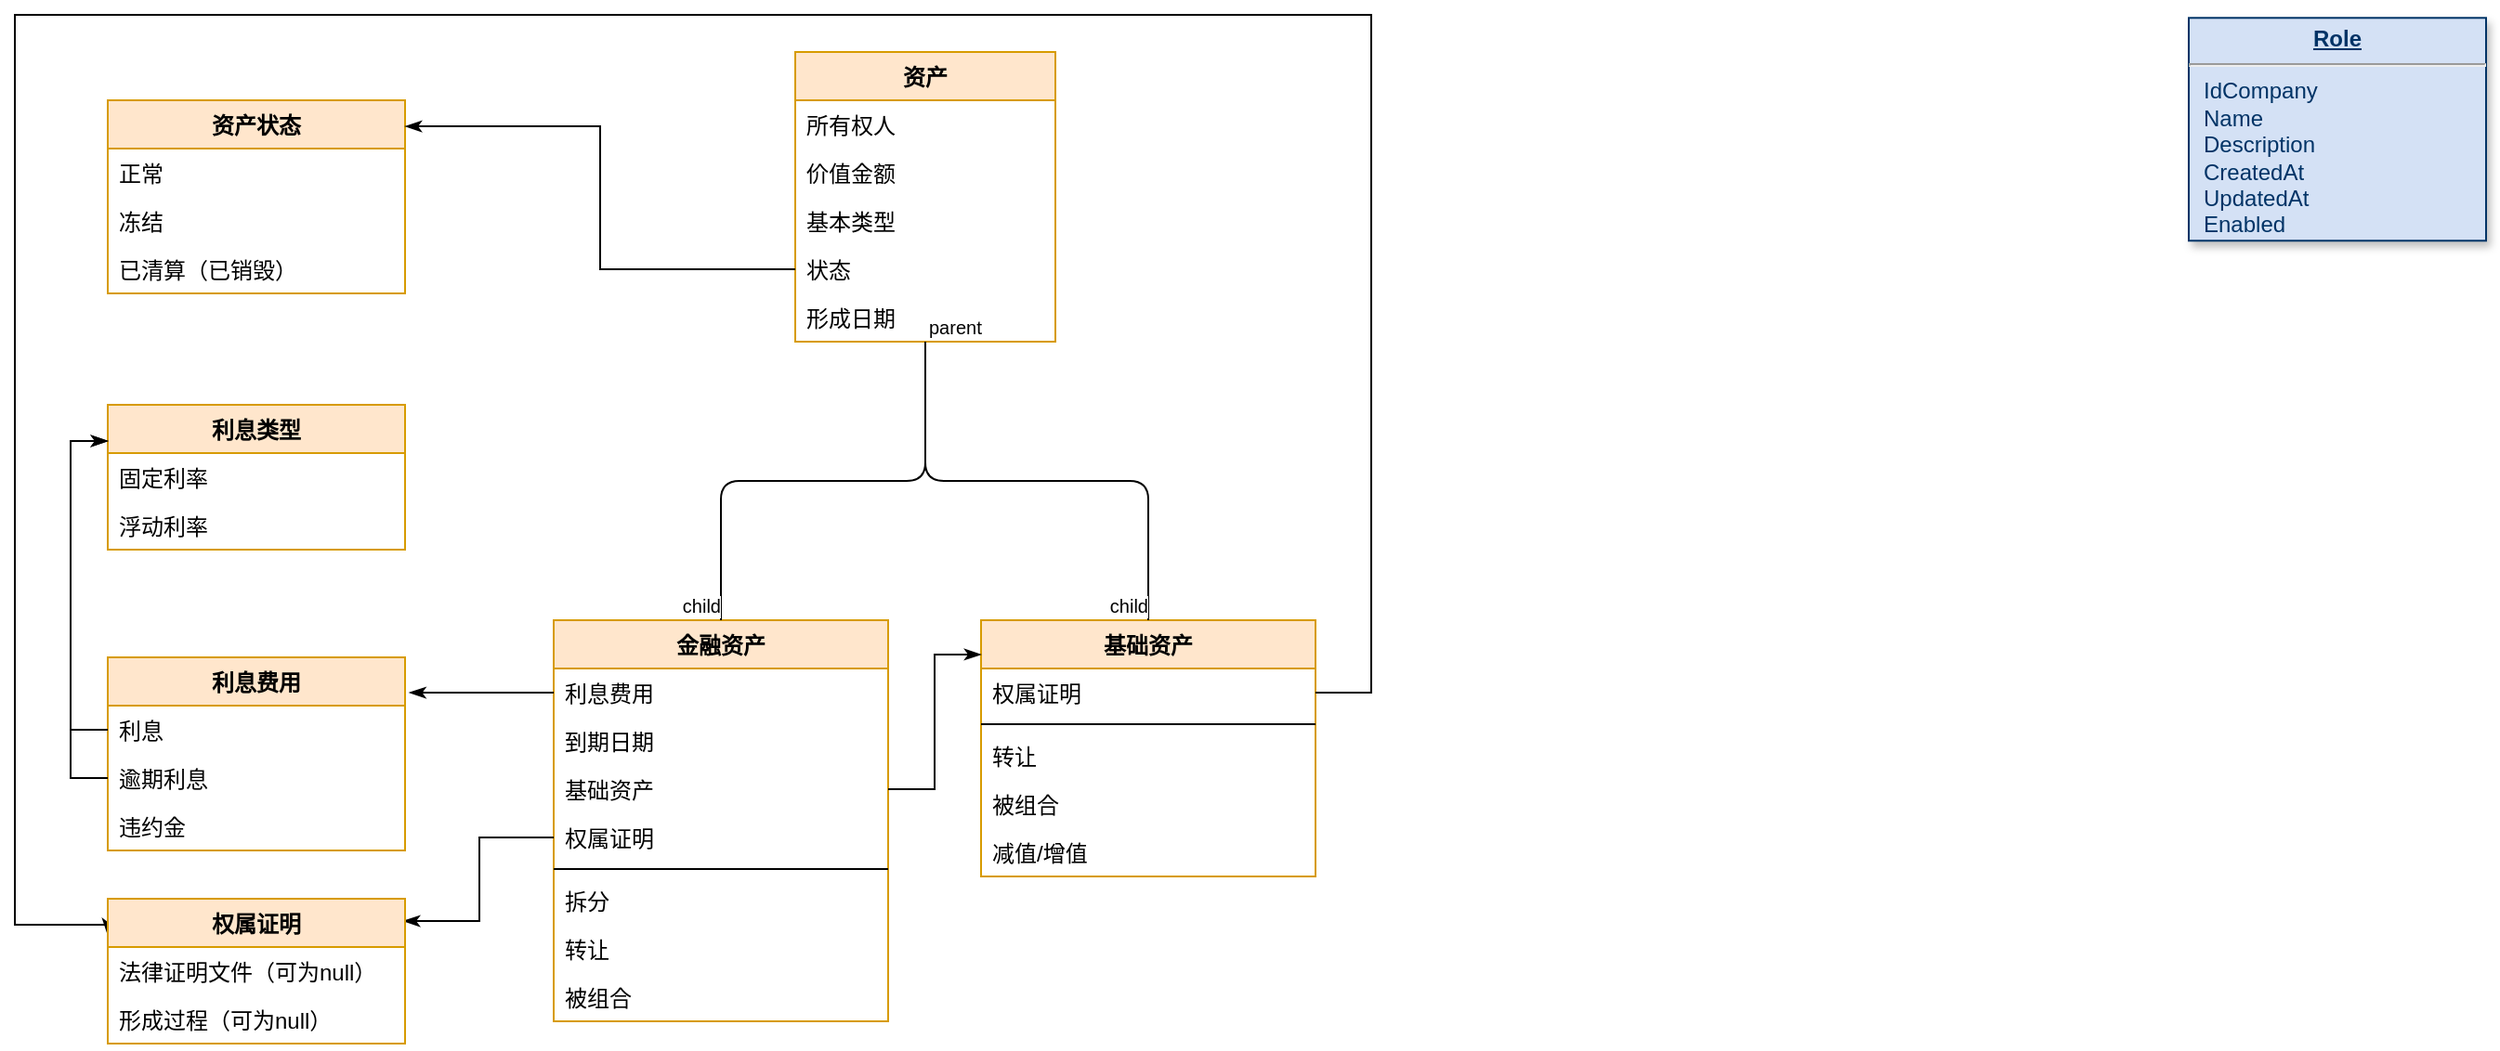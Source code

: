 <mxfile version="12.2.3" type="github" pages="1">
  <diagram name="Page-1" id="efa7a0a1-bf9b-a30e-e6df-94a7791c09e9">
    <mxGraphModel dx="1408" dy="748" grid="1" gridSize="10" guides="1" tooltips="1" connect="1" arrows="1" fold="1" page="1" pageScale="1" pageWidth="826" pageHeight="1169" background="#ffffff" math="0" shadow="0">
      <root>
        <mxCell id="0"/>
        <mxCell id="1" parent="0"/>
        <mxCell id="19" value="&lt;p style=&quot;margin: 0px; margin-top: 4px; text-align: center; text-decoration: underline;&quot;&gt;&lt;strong&gt;Role&lt;/strong&gt;&lt;/p&gt;&lt;hr /&gt;&lt;p style=&quot;margin: 0px; margin-left: 8px;&quot;&gt;IdCompany&lt;br /&gt;Name&lt;/p&gt;&lt;p style=&quot;margin: 0px; margin-left: 8px;&quot;&gt;Description&lt;/p&gt;&lt;p style=&quot;margin: 0px; margin-left: 8px;&quot;&gt;CreatedAt&lt;/p&gt;&lt;p style=&quot;margin: 0px; margin-left: 8px;&quot;&gt;UpdatedAt&lt;/p&gt;&lt;p style=&quot;margin: 0px; margin-left: 8px;&quot;&gt;Enabled&lt;/p&gt;" style="verticalAlign=top;align=left;overflow=fill;fontSize=12;fontFamily=Helvetica;html=1;strokeColor=#003366;shadow=1;fillColor=#D4E1F5;fontColor=#003366" parent="1" vertex="1">
          <mxGeometry x="1250" y="31.64" width="160" height="120" as="geometry"/>
        </mxCell>
        <mxCell id="mFrcGXmvNNSy26O47ntU-120" value="利息费用" style="swimlane;fontStyle=1;childLayout=stackLayout;horizontal=1;startSize=26;fillColor=#ffe6cc;horizontalStack=0;resizeParent=1;resizeParentMax=0;resizeLast=0;collapsible=1;marginBottom=0;align=center;html=0;strokeColor=#d79b00;" vertex="1" parent="1">
          <mxGeometry x="130" y="376" width="160" height="104" as="geometry">
            <mxRectangle x="220" y="610" width="80" height="26" as="alternateBounds"/>
          </mxGeometry>
        </mxCell>
        <mxCell id="mFrcGXmvNNSy26O47ntU-121" value="利息" style="text;strokeColor=none;fillColor=none;align=left;verticalAlign=top;spacingLeft=4;spacingRight=4;overflow=hidden;rotatable=0;points=[[0,0.5],[1,0.5]];portConstraint=eastwest;" vertex="1" parent="mFrcGXmvNNSy26O47ntU-120">
          <mxGeometry y="26" width="160" height="26" as="geometry"/>
        </mxCell>
        <mxCell id="mFrcGXmvNNSy26O47ntU-122" value="逾期利息" style="text;strokeColor=none;fillColor=none;align=left;verticalAlign=top;spacingLeft=4;spacingRight=4;overflow=hidden;rotatable=0;points=[[0,0.5],[1,0.5]];portConstraint=eastwest;" vertex="1" parent="mFrcGXmvNNSy26O47ntU-120">
          <mxGeometry y="52" width="160" height="26" as="geometry"/>
        </mxCell>
        <mxCell id="mFrcGXmvNNSy26O47ntU-123" value="违约金" style="text;strokeColor=none;fillColor=none;align=left;verticalAlign=top;spacingLeft=4;spacingRight=4;overflow=hidden;rotatable=0;points=[[0,0.5],[1,0.5]];portConstraint=eastwest;" vertex="1" parent="mFrcGXmvNNSy26O47ntU-120">
          <mxGeometry y="78" width="160" height="26" as="geometry"/>
        </mxCell>
        <mxCell id="mFrcGXmvNNSy26O47ntU-128" value="资产" style="swimlane;fontStyle=1;childLayout=stackLayout;horizontal=1;startSize=26;fillColor=#ffe6cc;horizontalStack=0;resizeParent=1;resizeParentMax=0;resizeLast=0;collapsible=1;marginBottom=0;align=center;html=0;strokeColor=#d79b00;" vertex="1" parent="1">
          <mxGeometry x="500" y="50" width="140" height="156" as="geometry"/>
        </mxCell>
        <mxCell id="mFrcGXmvNNSy26O47ntU-129" value="所有权人" style="text;strokeColor=none;fillColor=none;align=left;verticalAlign=top;spacingLeft=4;spacingRight=4;overflow=hidden;rotatable=0;points=[[0,0.5],[1,0.5]];portConstraint=eastwest;" vertex="1" parent="mFrcGXmvNNSy26O47ntU-128">
          <mxGeometry y="26" width="140" height="26" as="geometry"/>
        </mxCell>
        <mxCell id="mFrcGXmvNNSy26O47ntU-130" value="价值金额" style="text;strokeColor=none;fillColor=none;align=left;verticalAlign=top;spacingLeft=4;spacingRight=4;overflow=hidden;rotatable=0;points=[[0,0.5],[1,0.5]];portConstraint=eastwest;" vertex="1" parent="mFrcGXmvNNSy26O47ntU-128">
          <mxGeometry y="52" width="140" height="26" as="geometry"/>
        </mxCell>
        <mxCell id="mFrcGXmvNNSy26O47ntU-131" value="基本类型" style="text;strokeColor=none;fillColor=none;align=left;verticalAlign=top;spacingLeft=4;spacingRight=4;overflow=hidden;rotatable=0;points=[[0,0.5],[1,0.5]];portConstraint=eastwest;" vertex="1" parent="mFrcGXmvNNSy26O47ntU-128">
          <mxGeometry y="78" width="140" height="26" as="geometry"/>
        </mxCell>
        <mxCell id="mFrcGXmvNNSy26O47ntU-184" value="状态" style="text;strokeColor=none;fillColor=none;align=left;verticalAlign=top;spacingLeft=4;spacingRight=4;overflow=hidden;rotatable=0;points=[[0,0.5],[1,0.5]];portConstraint=eastwest;" vertex="1" parent="mFrcGXmvNNSy26O47ntU-128">
          <mxGeometry y="104" width="140" height="26" as="geometry"/>
        </mxCell>
        <mxCell id="mFrcGXmvNNSy26O47ntU-141" value="形成日期" style="text;strokeColor=none;fillColor=none;align=left;verticalAlign=top;spacingLeft=4;spacingRight=4;overflow=hidden;rotatable=0;points=[[0,0.5],[1,0.5]];portConstraint=eastwest;" vertex="1" parent="mFrcGXmvNNSy26O47ntU-128">
          <mxGeometry y="130" width="140" height="26" as="geometry"/>
        </mxCell>
        <object label="金融资产" id="mFrcGXmvNNSy26O47ntU-132">
          <mxCell style="swimlane;fontStyle=1;align=center;verticalAlign=top;childLayout=stackLayout;horizontal=1;startSize=26;horizontalStack=0;resizeParent=1;resizeParentMax=0;resizeLast=0;collapsible=1;marginBottom=0;html=0;shadow=0;glass=0;comic=0;fillColor=#ffe6cc;strokeColor=#d79b00;" vertex="1" parent="1">
            <mxGeometry x="370" y="356" width="180" height="216" as="geometry"/>
          </mxCell>
        </object>
        <mxCell id="mFrcGXmvNNSy26O47ntU-133" value="利息费用" style="text;strokeColor=none;fillColor=none;align=left;verticalAlign=top;spacingLeft=4;spacingRight=4;overflow=hidden;rotatable=0;points=[[0,0.5],[1,0.5]];portConstraint=eastwest;" vertex="1" parent="mFrcGXmvNNSy26O47ntU-132">
          <mxGeometry y="26" width="180" height="26" as="geometry"/>
        </mxCell>
        <mxCell id="mFrcGXmvNNSy26O47ntU-139" value="到期日期" style="text;strokeColor=none;fillColor=none;align=left;verticalAlign=top;spacingLeft=4;spacingRight=4;overflow=hidden;rotatable=0;points=[[0,0.5],[1,0.5]];portConstraint=eastwest;" vertex="1" parent="mFrcGXmvNNSy26O47ntU-132">
          <mxGeometry y="52" width="180" height="26" as="geometry"/>
        </mxCell>
        <mxCell id="mFrcGXmvNNSy26O47ntU-152" value="基础资产" style="text;strokeColor=none;fillColor=none;align=left;verticalAlign=top;spacingLeft=4;spacingRight=4;overflow=hidden;rotatable=0;points=[[0,0.5],[1,0.5]];portConstraint=eastwest;" vertex="1" parent="mFrcGXmvNNSy26O47ntU-132">
          <mxGeometry y="78" width="180" height="26" as="geometry"/>
        </mxCell>
        <mxCell id="mFrcGXmvNNSy26O47ntU-169" value="权属证明" style="text;strokeColor=none;fillColor=none;align=left;verticalAlign=top;spacingLeft=4;spacingRight=4;overflow=hidden;rotatable=0;points=[[0,0.5],[1,0.5]];portConstraint=eastwest;" vertex="1" parent="mFrcGXmvNNSy26O47ntU-132">
          <mxGeometry y="104" width="180" height="26" as="geometry"/>
        </mxCell>
        <mxCell id="mFrcGXmvNNSy26O47ntU-134" value="" style="line;strokeWidth=1;fillColor=none;align=left;verticalAlign=middle;spacingTop=-1;spacingLeft=3;spacingRight=3;rotatable=0;labelPosition=right;points=[];portConstraint=eastwest;" vertex="1" parent="mFrcGXmvNNSy26O47ntU-132">
          <mxGeometry y="130" width="180" height="8" as="geometry"/>
        </mxCell>
        <mxCell id="mFrcGXmvNNSy26O47ntU-135" value="拆分" style="text;strokeColor=none;fillColor=none;align=left;verticalAlign=top;spacingLeft=4;spacingRight=4;overflow=hidden;rotatable=0;points=[[0,0.5],[1,0.5]];portConstraint=eastwest;" vertex="1" parent="mFrcGXmvNNSy26O47ntU-132">
          <mxGeometry y="138" width="180" height="26" as="geometry"/>
        </mxCell>
        <mxCell id="mFrcGXmvNNSy26O47ntU-154" value="转让" style="text;strokeColor=none;fillColor=none;align=left;verticalAlign=top;spacingLeft=4;spacingRight=4;overflow=hidden;rotatable=0;points=[[0,0.5],[1,0.5]];portConstraint=eastwest;" vertex="1" parent="mFrcGXmvNNSy26O47ntU-132">
          <mxGeometry y="164" width="180" height="26" as="geometry"/>
        </mxCell>
        <mxCell id="mFrcGXmvNNSy26O47ntU-153" value="被组合" style="text;strokeColor=none;fillColor=none;align=left;verticalAlign=top;spacingLeft=4;spacingRight=4;overflow=hidden;rotatable=0;points=[[0,0.5],[1,0.5]];portConstraint=eastwest;" vertex="1" parent="mFrcGXmvNNSy26O47ntU-132">
          <mxGeometry y="190" width="180" height="26" as="geometry"/>
        </mxCell>
        <mxCell id="mFrcGXmvNNSy26O47ntU-143" value="" style="endArrow=none;html=1;edgeStyle=orthogonalEdgeStyle;entryX=0.5;entryY=0;entryDx=0;entryDy=0;" edge="1" parent="1" source="mFrcGXmvNNSy26O47ntU-128" target="mFrcGXmvNNSy26O47ntU-132">
          <mxGeometry relative="1" as="geometry">
            <mxPoint x="470" y="220" as="sourcePoint"/>
            <mxPoint x="650" y="230" as="targetPoint"/>
          </mxGeometry>
        </mxCell>
        <mxCell id="mFrcGXmvNNSy26O47ntU-144" value="parent" style="resizable=0;html=1;align=left;verticalAlign=bottom;labelBackgroundColor=#ffffff;fontSize=10;" connectable="0" vertex="1" parent="mFrcGXmvNNSy26O47ntU-143">
          <mxGeometry x="-1" relative="1" as="geometry"/>
        </mxCell>
        <mxCell id="mFrcGXmvNNSy26O47ntU-145" value="child" style="resizable=0;html=1;align=right;verticalAlign=bottom;labelBackgroundColor=#ffffff;fontSize=10;" connectable="0" vertex="1" parent="mFrcGXmvNNSy26O47ntU-143">
          <mxGeometry x="1" relative="1" as="geometry"/>
        </mxCell>
        <mxCell id="mFrcGXmvNNSy26O47ntU-151" style="edgeStyle=orthogonalEdgeStyle;rounded=0;orthogonalLoop=1;jettySize=auto;html=1;entryX=1.014;entryY=0.183;entryDx=0;entryDy=0;entryPerimeter=0;endArrow=classicThin;endFill=1;" edge="1" parent="1" source="mFrcGXmvNNSy26O47ntU-133" target="mFrcGXmvNNSy26O47ntU-120">
          <mxGeometry relative="1" as="geometry"/>
        </mxCell>
        <object label="基础资产" id="mFrcGXmvNNSy26O47ntU-155">
          <mxCell style="swimlane;fontStyle=1;align=center;verticalAlign=top;childLayout=stackLayout;horizontal=1;startSize=26;horizontalStack=0;resizeParent=1;resizeParentMax=0;resizeLast=0;collapsible=1;marginBottom=0;html=0;shadow=0;glass=0;comic=0;fillColor=#ffe6cc;strokeColor=#d79b00;" vertex="1" parent="1">
            <mxGeometry x="600" y="356" width="180" height="138" as="geometry"/>
          </mxCell>
        </object>
        <mxCell id="mFrcGXmvNNSy26O47ntU-157" value="权属证明" style="text;strokeColor=none;fillColor=none;align=left;verticalAlign=top;spacingLeft=4;spacingRight=4;overflow=hidden;rotatable=0;points=[[0,0.5],[1,0.5]];portConstraint=eastwest;" vertex="1" parent="mFrcGXmvNNSy26O47ntU-155">
          <mxGeometry y="26" width="180" height="26" as="geometry"/>
        </mxCell>
        <mxCell id="mFrcGXmvNNSy26O47ntU-159" value="" style="line;strokeWidth=1;fillColor=none;align=left;verticalAlign=middle;spacingTop=-1;spacingLeft=3;spacingRight=3;rotatable=0;labelPosition=right;points=[];portConstraint=eastwest;" vertex="1" parent="mFrcGXmvNNSy26O47ntU-155">
          <mxGeometry y="52" width="180" height="8" as="geometry"/>
        </mxCell>
        <mxCell id="mFrcGXmvNNSy26O47ntU-161" value="转让" style="text;strokeColor=none;fillColor=none;align=left;verticalAlign=top;spacingLeft=4;spacingRight=4;overflow=hidden;rotatable=0;points=[[0,0.5],[1,0.5]];portConstraint=eastwest;" vertex="1" parent="mFrcGXmvNNSy26O47ntU-155">
          <mxGeometry y="60" width="180" height="26" as="geometry"/>
        </mxCell>
        <mxCell id="mFrcGXmvNNSy26O47ntU-181" value="被组合" style="text;strokeColor=none;fillColor=none;align=left;verticalAlign=top;spacingLeft=4;spacingRight=4;overflow=hidden;rotatable=0;points=[[0,0.5],[1,0.5]];portConstraint=eastwest;" vertex="1" parent="mFrcGXmvNNSy26O47ntU-155">
          <mxGeometry y="86" width="180" height="26" as="geometry"/>
        </mxCell>
        <mxCell id="mFrcGXmvNNSy26O47ntU-190" value="减值/增值" style="text;strokeColor=none;fillColor=none;align=left;verticalAlign=top;spacingLeft=4;spacingRight=4;overflow=hidden;rotatable=0;points=[[0,0.5],[1,0.5]];portConstraint=eastwest;" vertex="1" parent="mFrcGXmvNNSy26O47ntU-155">
          <mxGeometry y="112" width="180" height="26" as="geometry"/>
        </mxCell>
        <mxCell id="mFrcGXmvNNSy26O47ntU-166" value="" style="endArrow=none;html=1;edgeStyle=orthogonalEdgeStyle;" edge="1" parent="1" source="mFrcGXmvNNSy26O47ntU-128" target="mFrcGXmvNNSy26O47ntU-155">
          <mxGeometry relative="1" as="geometry">
            <mxPoint x="610" y="230" as="sourcePoint"/>
            <mxPoint x="770" y="230" as="targetPoint"/>
          </mxGeometry>
        </mxCell>
        <mxCell id="mFrcGXmvNNSy26O47ntU-167" value="parent" style="resizable=0;html=1;align=left;verticalAlign=bottom;labelBackgroundColor=#ffffff;fontSize=10;" connectable="0" vertex="1" parent="mFrcGXmvNNSy26O47ntU-166">
          <mxGeometry x="-1" relative="1" as="geometry"/>
        </mxCell>
        <mxCell id="mFrcGXmvNNSy26O47ntU-168" value="child" style="resizable=0;html=1;align=right;verticalAlign=bottom;labelBackgroundColor=#ffffff;fontSize=10;" connectable="0" vertex="1" parent="mFrcGXmvNNSy26O47ntU-166">
          <mxGeometry x="1" relative="1" as="geometry"/>
        </mxCell>
        <mxCell id="mFrcGXmvNNSy26O47ntU-174" style="edgeStyle=orthogonalEdgeStyle;rounded=0;orthogonalLoop=1;jettySize=auto;html=1;entryX=0.994;entryY=0.154;entryDx=0;entryDy=0;endArrow=classicThin;endFill=1;entryPerimeter=0;" edge="1" parent="1" source="mFrcGXmvNNSy26O47ntU-169" target="mFrcGXmvNNSy26O47ntU-177">
          <mxGeometry relative="1" as="geometry">
            <mxPoint x="290" y="558" as="targetPoint"/>
          </mxGeometry>
        </mxCell>
        <mxCell id="mFrcGXmvNNSy26O47ntU-175" style="edgeStyle=orthogonalEdgeStyle;rounded=0;orthogonalLoop=1;jettySize=auto;html=1;endArrow=classicThin;endFill=1;entryX=0;entryY=0.25;entryDx=0;entryDy=0;exitX=1;exitY=0.5;exitDx=0;exitDy=0;" edge="1" parent="1" source="mFrcGXmvNNSy26O47ntU-157" target="mFrcGXmvNNSy26O47ntU-177">
          <mxGeometry relative="1" as="geometry">
            <mxPoint x="100" y="490" as="targetPoint"/>
            <Array as="points">
              <mxPoint x="810" y="395"/>
              <mxPoint x="810" y="30"/>
              <mxPoint x="80" y="30"/>
              <mxPoint x="80" y="520"/>
              <mxPoint x="130" y="520"/>
            </Array>
          </mxGeometry>
        </mxCell>
        <mxCell id="mFrcGXmvNNSy26O47ntU-177" value="权属证明" style="swimlane;fontStyle=1;childLayout=stackLayout;horizontal=1;startSize=26;fillColor=#ffe6cc;horizontalStack=0;resizeParent=1;resizeParentMax=0;resizeLast=0;collapsible=1;marginBottom=0;align=center;html=0;strokeColor=#d79b00;" vertex="1" parent="1">
          <mxGeometry x="130" y="506" width="160" height="78" as="geometry">
            <mxRectangle x="220" y="610" width="80" height="26" as="alternateBounds"/>
          </mxGeometry>
        </mxCell>
        <mxCell id="mFrcGXmvNNSy26O47ntU-178" value="法律证明文件（可为null）" style="text;strokeColor=none;fillColor=none;align=left;verticalAlign=top;spacingLeft=4;spacingRight=4;overflow=hidden;rotatable=0;points=[[0,0.5],[1,0.5]];portConstraint=eastwest;" vertex="1" parent="mFrcGXmvNNSy26O47ntU-177">
          <mxGeometry y="26" width="160" height="26" as="geometry"/>
        </mxCell>
        <mxCell id="mFrcGXmvNNSy26O47ntU-179" value="形成过程（可为null）" style="text;strokeColor=none;fillColor=none;align=left;verticalAlign=top;spacingLeft=4;spacingRight=4;overflow=hidden;rotatable=0;points=[[0,0.5],[1,0.5]];portConstraint=eastwest;" vertex="1" parent="mFrcGXmvNNSy26O47ntU-177">
          <mxGeometry y="52" width="160" height="26" as="geometry"/>
        </mxCell>
        <mxCell id="mFrcGXmvNNSy26O47ntU-182" style="edgeStyle=orthogonalEdgeStyle;rounded=0;orthogonalLoop=1;jettySize=auto;html=1;entryX=0;entryY=0.134;entryDx=0;entryDy=0;entryPerimeter=0;endArrow=classicThin;endFill=1;" edge="1" parent="1" source="mFrcGXmvNNSy26O47ntU-152" target="mFrcGXmvNNSy26O47ntU-155">
          <mxGeometry relative="1" as="geometry"/>
        </mxCell>
        <mxCell id="mFrcGXmvNNSy26O47ntU-185" value="资产状态" style="swimlane;fontStyle=1;childLayout=stackLayout;horizontal=1;startSize=26;fillColor=#ffe6cc;horizontalStack=0;resizeParent=1;resizeParentMax=0;resizeLast=0;collapsible=1;marginBottom=0;align=center;html=0;strokeColor=#d79b00;" vertex="1" parent="1">
          <mxGeometry x="130" y="76" width="160" height="104" as="geometry">
            <mxRectangle x="220" y="610" width="80" height="26" as="alternateBounds"/>
          </mxGeometry>
        </mxCell>
        <mxCell id="mFrcGXmvNNSy26O47ntU-186" value="正常" style="text;strokeColor=none;fillColor=none;align=left;verticalAlign=top;spacingLeft=4;spacingRight=4;overflow=hidden;rotatable=0;points=[[0,0.5],[1,0.5]];portConstraint=eastwest;" vertex="1" parent="mFrcGXmvNNSy26O47ntU-185">
          <mxGeometry y="26" width="160" height="26" as="geometry"/>
        </mxCell>
        <mxCell id="mFrcGXmvNNSy26O47ntU-187" value="冻结" style="text;strokeColor=none;fillColor=none;align=left;verticalAlign=top;spacingLeft=4;spacingRight=4;overflow=hidden;rotatable=0;points=[[0,0.5],[1,0.5]];portConstraint=eastwest;" vertex="1" parent="mFrcGXmvNNSy26O47ntU-185">
          <mxGeometry y="52" width="160" height="26" as="geometry"/>
        </mxCell>
        <mxCell id="mFrcGXmvNNSy26O47ntU-188" value="已清算（已销毁）" style="text;strokeColor=none;fillColor=none;align=left;verticalAlign=top;spacingLeft=4;spacingRight=4;overflow=hidden;rotatable=0;points=[[0,0.5],[1,0.5]];portConstraint=eastwest;" vertex="1" parent="mFrcGXmvNNSy26O47ntU-185">
          <mxGeometry y="78" width="160" height="26" as="geometry"/>
        </mxCell>
        <mxCell id="mFrcGXmvNNSy26O47ntU-189" style="edgeStyle=orthogonalEdgeStyle;rounded=0;orthogonalLoop=1;jettySize=auto;html=1;entryX=1;entryY=0.135;entryDx=0;entryDy=0;entryPerimeter=0;endArrow=classicThin;endFill=1;" edge="1" parent="1" source="mFrcGXmvNNSy26O47ntU-184" target="mFrcGXmvNNSy26O47ntU-185">
          <mxGeometry relative="1" as="geometry"/>
        </mxCell>
        <mxCell id="mFrcGXmvNNSy26O47ntU-192" value="利息类型" style="swimlane;fontStyle=1;childLayout=stackLayout;horizontal=1;startSize=26;fillColor=#ffe6cc;horizontalStack=0;resizeParent=1;resizeParentMax=0;resizeLast=0;collapsible=1;marginBottom=0;align=center;html=0;strokeColor=#d79b00;" vertex="1" parent="1">
          <mxGeometry x="130" y="240" width="160" height="78" as="geometry">
            <mxRectangle x="220" y="610" width="80" height="26" as="alternateBounds"/>
          </mxGeometry>
        </mxCell>
        <mxCell id="mFrcGXmvNNSy26O47ntU-193" value="固定利率" style="text;strokeColor=none;fillColor=none;align=left;verticalAlign=top;spacingLeft=4;spacingRight=4;overflow=hidden;rotatable=0;points=[[0,0.5],[1,0.5]];portConstraint=eastwest;" vertex="1" parent="mFrcGXmvNNSy26O47ntU-192">
          <mxGeometry y="26" width="160" height="26" as="geometry"/>
        </mxCell>
        <mxCell id="mFrcGXmvNNSy26O47ntU-194" value="浮动利率" style="text;strokeColor=none;fillColor=none;align=left;verticalAlign=top;spacingLeft=4;spacingRight=4;overflow=hidden;rotatable=0;points=[[0,0.5],[1,0.5]];portConstraint=eastwest;" vertex="1" parent="mFrcGXmvNNSy26O47ntU-192">
          <mxGeometry y="52" width="160" height="26" as="geometry"/>
        </mxCell>
        <mxCell id="mFrcGXmvNNSy26O47ntU-196" style="edgeStyle=orthogonalEdgeStyle;rounded=0;orthogonalLoop=1;jettySize=auto;html=1;entryX=0;entryY=0.25;entryDx=0;entryDy=0;endArrow=classicThin;endFill=1;" edge="1" parent="1" source="mFrcGXmvNNSy26O47ntU-121" target="mFrcGXmvNNSy26O47ntU-192">
          <mxGeometry relative="1" as="geometry"/>
        </mxCell>
        <mxCell id="mFrcGXmvNNSy26O47ntU-197" style="edgeStyle=orthogonalEdgeStyle;rounded=0;orthogonalLoop=1;jettySize=auto;html=1;endArrow=classicThin;endFill=1;entryX=0;entryY=0.25;entryDx=0;entryDy=0;" edge="1" parent="1" source="mFrcGXmvNNSy26O47ntU-122" target="mFrcGXmvNNSy26O47ntU-192">
          <mxGeometry relative="1" as="geometry">
            <mxPoint x="40" y="420" as="targetPoint"/>
          </mxGeometry>
        </mxCell>
      </root>
    </mxGraphModel>
  </diagram>
</mxfile>
